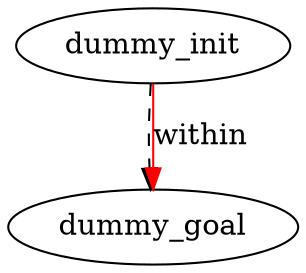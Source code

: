 digraph {
	"5a74fc99-ece3-9b7c-4a13-5a449f87d36c" [label=dummy_init fillcolor=white style=filled]
	"76f658e4-93cc-bd9e-f0cf-9f7ed5d7223c" [label=dummy_goal fillcolor=white style=filled]
	"5a74fc99-ece3-9b7c-4a13-5a449f87d36c" -> "76f658e4-93cc-bd9e-f0cf-9f7ed5d7223c" [color=black style=dashed]
	"5a74fc99-ece3-9b7c-4a13-5a449f87d36c" -> "76f658e4-93cc-bd9e-f0cf-9f7ed5d7223c" [label=within color=red]
}
